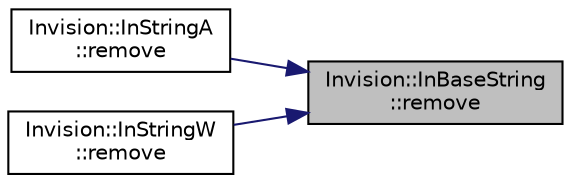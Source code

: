 digraph "Invision::InBaseString::remove"
{
 // LATEX_PDF_SIZE
  edge [fontname="Helvetica",fontsize="10",labelfontname="Helvetica",labelfontsize="10"];
  node [fontname="Helvetica",fontsize="10",shape=record];
  rankdir="RL";
  Node1 [label="Invision::InBaseString\l::remove",height=0.2,width=0.4,color="black", fillcolor="grey75", style="filled", fontcolor="black",tooltip=" "];
  Node1 -> Node2 [dir="back",color="midnightblue",fontsize="10",style="solid",fontname="Helvetica"];
  Node2 [label="Invision::InStringA\l::remove",height=0.2,width=0.4,color="black", fillcolor="white", style="filled",URL="$class_invision_1_1_in_string_a.html#a21563a62651690c26a6846cfe83b910a",tooltip=" "];
  Node1 -> Node3 [dir="back",color="midnightblue",fontsize="10",style="solid",fontname="Helvetica"];
  Node3 [label="Invision::InStringW\l::remove",height=0.2,width=0.4,color="black", fillcolor="white", style="filled",URL="$class_invision_1_1_in_string_w.html#a331c593e69b8c1dbb474abe5a39254f6",tooltip=" "];
}
